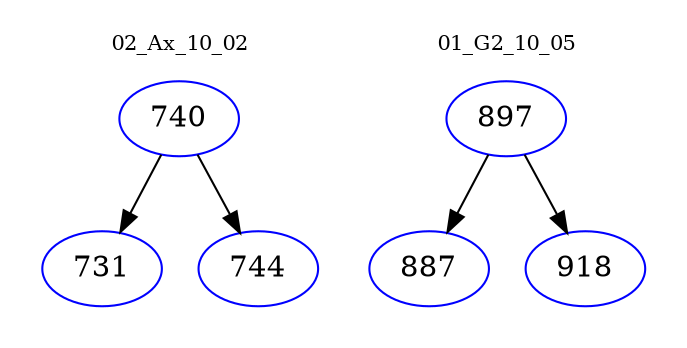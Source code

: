 digraph{
subgraph cluster_0 {
color = white
label = "02_Ax_10_02";
fontsize=10;
T0_740 [label="740", color="blue"]
T0_740 -> T0_731 [color="black"]
T0_731 [label="731", color="blue"]
T0_740 -> T0_744 [color="black"]
T0_744 [label="744", color="blue"]
}
subgraph cluster_1 {
color = white
label = "01_G2_10_05";
fontsize=10;
T1_897 [label="897", color="blue"]
T1_897 -> T1_887 [color="black"]
T1_887 [label="887", color="blue"]
T1_897 -> T1_918 [color="black"]
T1_918 [label="918", color="blue"]
}
}
